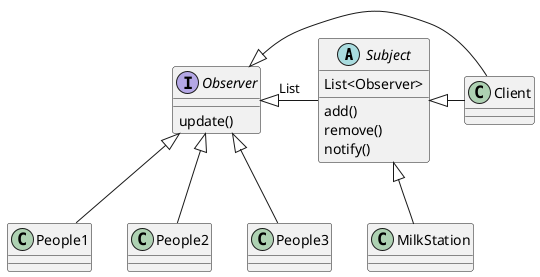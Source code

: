 @startuml
abstract class Subject{
    List<Observer>
    add()
    remove()
    notify()
}

interface Observer{
    update()
}
Observer<|-Subject:List
class MilkStation

Subject<|--MilkStation

class People1
class People2
class People3

Observer<|--People1
Observer<|--People2
Observer<|--People3

class Client

Subject<|-Client
Observer<|-Client

@enduml